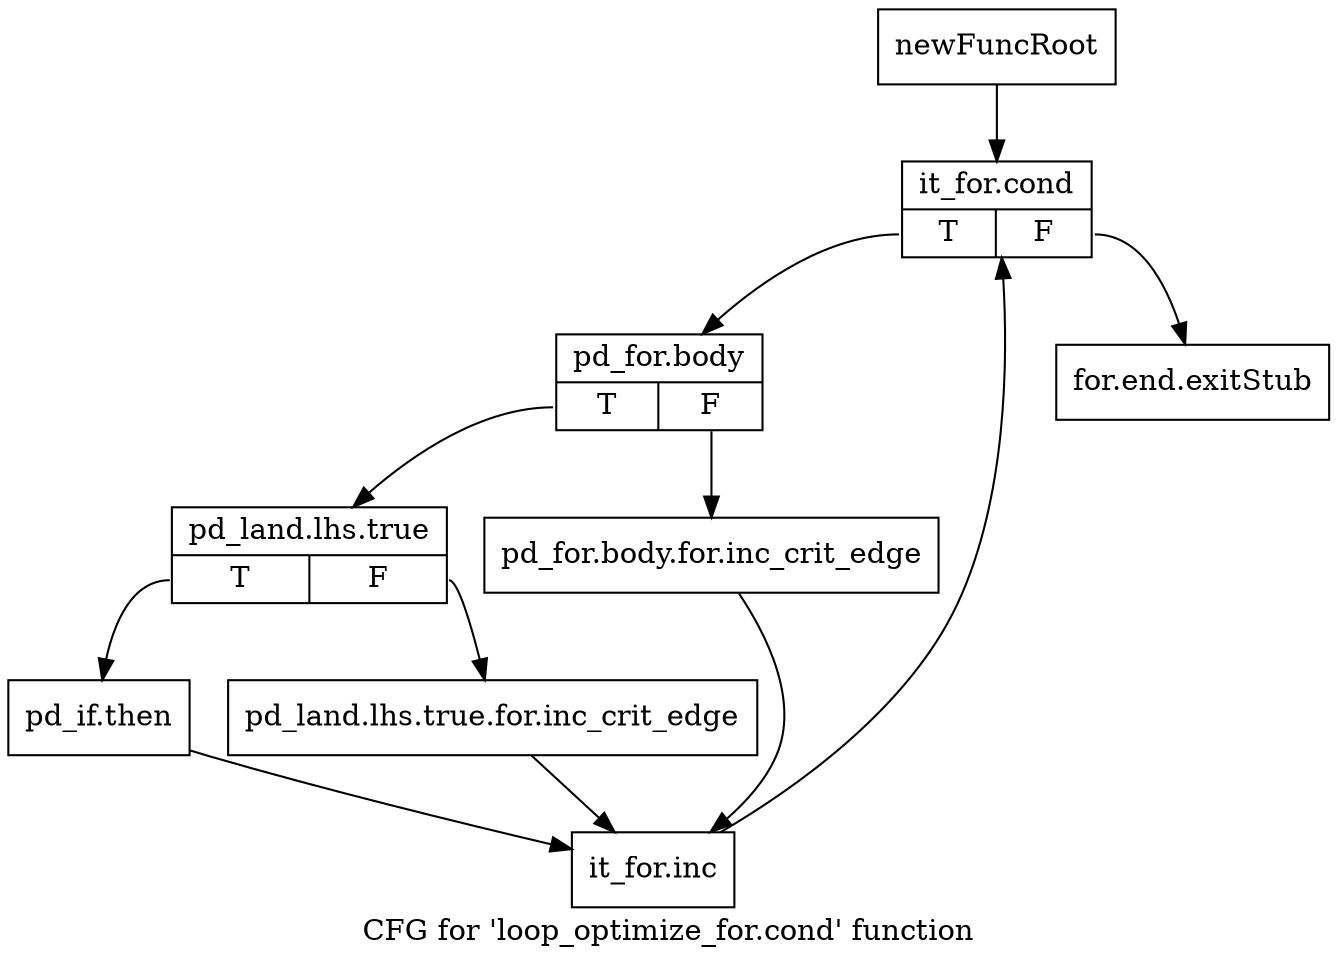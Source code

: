 digraph "CFG for 'loop_optimize_for.cond' function" {
	label="CFG for 'loop_optimize_for.cond' function";

	Node0xb48ef50 [shape=record,label="{newFuncRoot}"];
	Node0xb48ef50 -> Node0xb48eff0;
	Node0xb48efa0 [shape=record,label="{for.end.exitStub}"];
	Node0xb48eff0 [shape=record,label="{it_for.cond|{<s0>T|<s1>F}}"];
	Node0xb48eff0:s0 -> Node0xb48f040;
	Node0xb48eff0:s1 -> Node0xb48efa0;
	Node0xb48f040 [shape=record,label="{pd_for.body|{<s0>T|<s1>F}}"];
	Node0xb48f040:s0 -> Node0xb48f0e0;
	Node0xb48f040:s1 -> Node0xb48f090;
	Node0xb48f090 [shape=record,label="{pd_for.body.for.inc_crit_edge}"];
	Node0xb48f090 -> Node0xb48f1d0;
	Node0xb48f0e0 [shape=record,label="{pd_land.lhs.true|{<s0>T|<s1>F}}"];
	Node0xb48f0e0:s0 -> Node0xb48f180;
	Node0xb48f0e0:s1 -> Node0xb48f130;
	Node0xb48f130 [shape=record,label="{pd_land.lhs.true.for.inc_crit_edge}"];
	Node0xb48f130 -> Node0xb48f1d0;
	Node0xb48f180 [shape=record,label="{pd_if.then}"];
	Node0xb48f180 -> Node0xb48f1d0;
	Node0xb48f1d0 [shape=record,label="{it_for.inc}"];
	Node0xb48f1d0 -> Node0xb48eff0;
}
